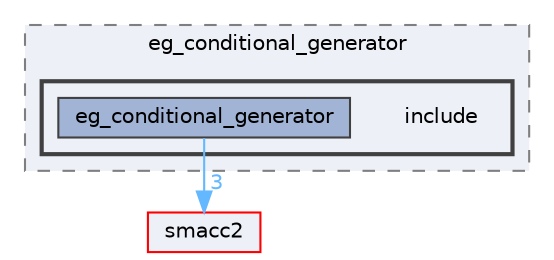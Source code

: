 digraph "smacc2_event_generator_library/eg_conditional_generator/include"
{
 // LATEX_PDF_SIZE
  bgcolor="transparent";
  edge [fontname=Helvetica,fontsize=10,labelfontname=Helvetica,labelfontsize=10];
  node [fontname=Helvetica,fontsize=10,shape=box,height=0.2,width=0.4];
  compound=true
  subgraph clusterdir_c2abac339c030ab4c6be5f6e5c520b07 {
    graph [ bgcolor="#edf0f7", pencolor="grey50", label="eg_conditional_generator", fontname=Helvetica,fontsize=10 style="filled,dashed", URL="dir_c2abac339c030ab4c6be5f6e5c520b07.html",tooltip=""]
  subgraph clusterdir_6e6cae0f175558939a0b0739105f86f7 {
    graph [ bgcolor="#edf0f7", pencolor="grey25", label="", fontname=Helvetica,fontsize=10 style="filled,bold", URL="dir_6e6cae0f175558939a0b0739105f86f7.html",tooltip=""]
    dir_6e6cae0f175558939a0b0739105f86f7 [shape=plaintext, label="include"];
  dir_613c3a66f2520c480e2b9af8ca06bb30 [label="eg_conditional_generator", fillcolor="#a2b4d6", color="grey25", style="filled", URL="dir_613c3a66f2520c480e2b9af8ca06bb30.html",tooltip=""];
  }
  }
  dir_ce4c19d6108cf5285f3105ec9cd73bf1 [label="smacc2", fillcolor="#edf0f7", color="red", style="filled", URL="dir_ce4c19d6108cf5285f3105ec9cd73bf1.html",tooltip=""];
  dir_613c3a66f2520c480e2b9af8ca06bb30->dir_ce4c19d6108cf5285f3105ec9cd73bf1 [headlabel="3", labeldistance=1.5 headhref="dir_000012_000043.html" color="steelblue1" fontcolor="steelblue1"];
}
